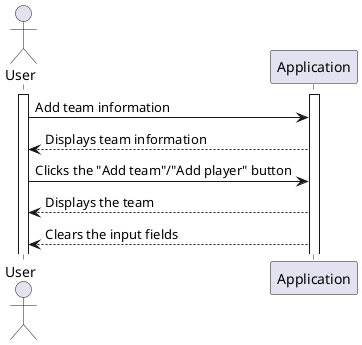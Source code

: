@startuml addTeam

actor User as U
participant Application as A

activate U
activate A

U->A: Add team information
A-->U: Displays team information
U->A: Clicks the "Add team"/"Add player" button
A-->U: Displays the team
A-->U: Clears the input fields


@enduml